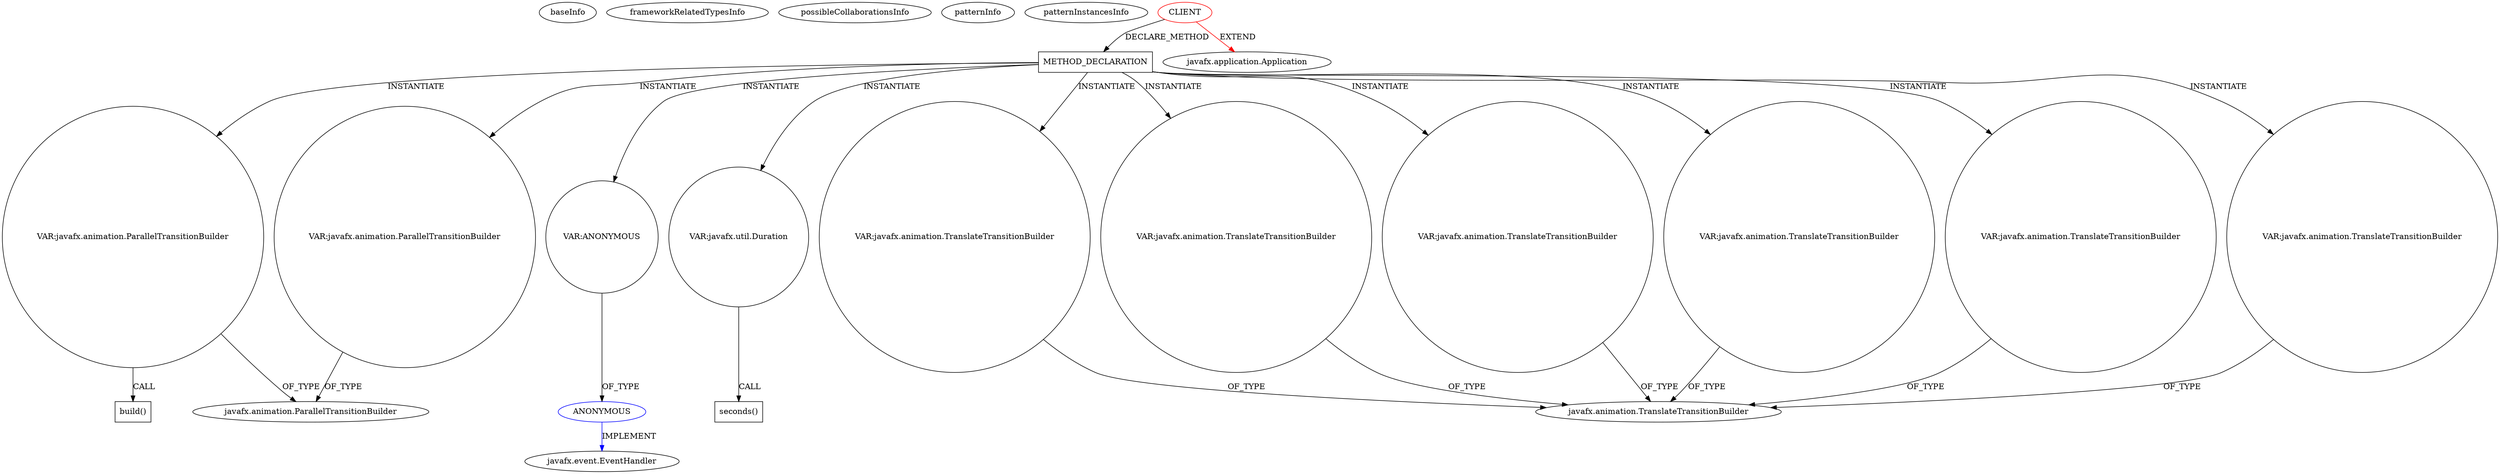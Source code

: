 digraph {
baseInfo[graphId=4637,category="pattern",isAnonymous=false,possibleRelation=true]
frameworkRelatedTypesInfo[0="javafx.application.Application"]
possibleCollaborationsInfo[0="4637~INSTANTIATION-CLIENT_METHOD_DECLARATION-~javafx.application.Application ~javafx.event.EventHandler ~false~true"]
patternInfo[frequency=2.0,patternRootClient=0]
patternInstancesInfo[0="Maxxa-MT-common~/Maxxa-MT-common/MT-common-master/src/cz/commons/example/animation/SimpleAnimationExample.java~SimpleAnimationExample~908",1="Maxxa-MT-common~/Maxxa-MT-common/MT-common-master/src/cz/commons/example/graphics/branchNode/BranchElementExample.java~BranchElementExample~916"]
60[label="javafx.animation.ParallelTransitionBuilder",vertexType="FRAMEWORK_CLASS_TYPE",isFrameworkType=false]
58[label="VAR:javafx.animation.ParallelTransitionBuilder",vertexType="VARIABLE_EXPRESION",isFrameworkType=false,shape=circle]
191[label="VAR:javafx.animation.ParallelTransitionBuilder",vertexType="VARIABLE_EXPRESION",isFrameworkType=false,shape=circle]
59[label="build()",vertexType="INSIDE_CALL",isFrameworkType=false,shape=box]
4[label="METHOD_DECLARATION",vertexType="CLIENT_METHOD_DECLARATION",isFrameworkType=false,shape=box]
0[label="CLIENT",vertexType="ROOT_CLIENT_CLASS_DECLARATION",isFrameworkType=false,color=red]
124[label="VAR:ANONYMOUS",vertexType="VARIABLE_EXPRESION",isFrameworkType=false,shape=circle]
125[label="ANONYMOUS",vertexType="REFERENCE_ANONYMOUS_DECLARATION",isFrameworkType=false,color=blue]
1[label="javafx.application.Application",vertexType="FRAMEWORK_CLASS_TYPE",isFrameworkType=false]
126[label="javafx.event.EventHandler",vertexType="FRAMEWORK_INTERFACE_TYPE",isFrameworkType=false]
91[label="VAR:javafx.util.Duration",vertexType="VARIABLE_EXPRESION",isFrameworkType=false,shape=circle]
245[label="seconds()",vertexType="INSIDE_CALL",isFrameworkType=false,shape=box]
106[label="VAR:javafx.animation.TranslateTransitionBuilder",vertexType="VARIABLE_EXPRESION",isFrameworkType=false,shape=circle]
96[label="javafx.animation.TranslateTransitionBuilder",vertexType="FRAMEWORK_CLASS_TYPE",isFrameworkType=false]
94[label="VAR:javafx.animation.TranslateTransitionBuilder",vertexType="VARIABLE_EXPRESION",isFrameworkType=false,shape=circle]
239[label="VAR:javafx.animation.TranslateTransitionBuilder",vertexType="VARIABLE_EXPRESION",isFrameworkType=false,shape=circle]
236[label="VAR:javafx.animation.TranslateTransitionBuilder",vertexType="VARIABLE_EXPRESION",isFrameworkType=false,shape=circle]
115[label="VAR:javafx.animation.TranslateTransitionBuilder",vertexType="VARIABLE_EXPRESION",isFrameworkType=false,shape=circle]
224[label="VAR:javafx.animation.TranslateTransitionBuilder",vertexType="VARIABLE_EXPRESION",isFrameworkType=false,shape=circle]
191->60[label="OF_TYPE"]
4->224[label="INSTANTIATE"]
239->96[label="OF_TYPE"]
4->115[label="INSTANTIATE"]
4->239[label="INSTANTIATE"]
58->60[label="OF_TYPE"]
58->59[label="CALL"]
4->191[label="INSTANTIATE"]
4->236[label="INSTANTIATE"]
0->4[label="DECLARE_METHOD"]
125->126[label="IMPLEMENT",color=blue]
4->106[label="INSTANTIATE"]
224->96[label="OF_TYPE"]
4->91[label="INSTANTIATE"]
4->94[label="INSTANTIATE"]
236->96[label="OF_TYPE"]
106->96[label="OF_TYPE"]
4->58[label="INSTANTIATE"]
124->125[label="OF_TYPE"]
115->96[label="OF_TYPE"]
91->245[label="CALL"]
94->96[label="OF_TYPE"]
0->1[label="EXTEND",color=red]
4->124[label="INSTANTIATE"]
}
